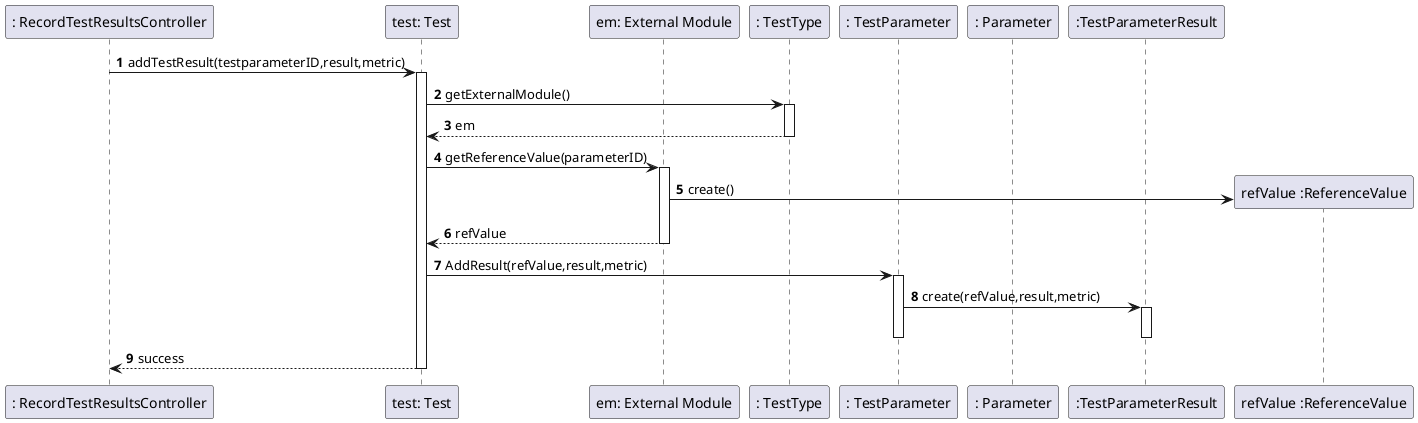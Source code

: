 @startuml
'https://plantuml.com/sequence-diagram

autonumber

participant ": RecordTestResultsController" as CTRL
participant "test: Test" as Test
participant "em: External Module" as EM
participant ": TestType" as TT
participant ": TestParameter" as TestParam
participant ": Parameter" as Param
participant ":TestParameterResult" as TestPResult
participant "refValue :ReferenceValue" as Ref



CTRL -> Test : addTestResult(testparameterID,result,metric)
activate Test
Test -> TT : getExternalModule()
activate TT
TT--> Test : em
deactivate TT
Test -> EM : getReferenceValue(parameterID)
activate EM
EM -> Ref** : create()
EM --> Test : refValue
deactivate EM
Test -> TestParam :AddResult(refValue,result,metric)
activate TestParam
TestParam -> TestPResult : create(refValue,result,metric)
activate TestPResult
deactivate TestPResult
deactivate TestParam

Test --> CTRL : success
deactivate Test





@enduml